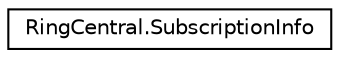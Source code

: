 digraph "Graphical Class Hierarchy"
{
 // LATEX_PDF_SIZE
  edge [fontname="Helvetica",fontsize="10",labelfontname="Helvetica",labelfontsize="10"];
  node [fontname="Helvetica",fontsize="10",shape=record];
  rankdir="LR";
  Node0 [label="RingCentral.SubscriptionInfo",height=0.2,width=0.4,color="black", fillcolor="white", style="filled",URL="$classRingCentral_1_1SubscriptionInfo.html",tooltip=" "];
}
